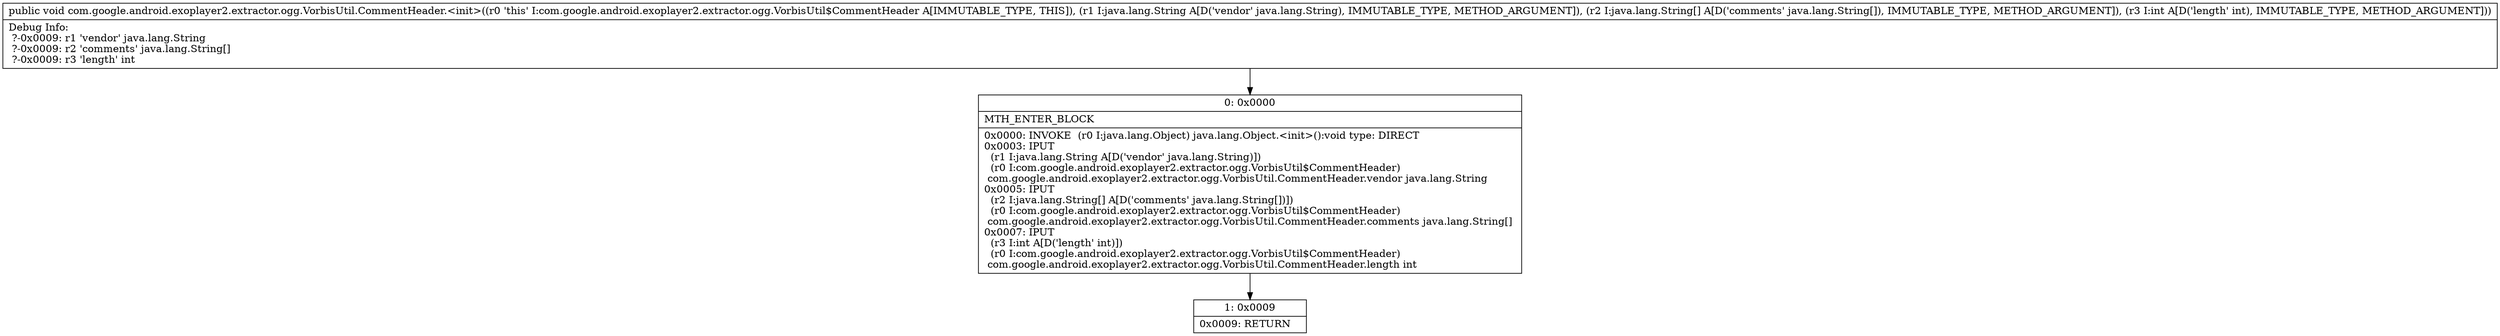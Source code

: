digraph "CFG forcom.google.android.exoplayer2.extractor.ogg.VorbisUtil.CommentHeader.\<init\>(Ljava\/lang\/String;[Ljava\/lang\/String;I)V" {
Node_0 [shape=record,label="{0\:\ 0x0000|MTH_ENTER_BLOCK\l|0x0000: INVOKE  (r0 I:java.lang.Object) java.lang.Object.\<init\>():void type: DIRECT \l0x0003: IPUT  \l  (r1 I:java.lang.String A[D('vendor' java.lang.String)])\l  (r0 I:com.google.android.exoplayer2.extractor.ogg.VorbisUtil$CommentHeader)\l com.google.android.exoplayer2.extractor.ogg.VorbisUtil.CommentHeader.vendor java.lang.String \l0x0005: IPUT  \l  (r2 I:java.lang.String[] A[D('comments' java.lang.String[])])\l  (r0 I:com.google.android.exoplayer2.extractor.ogg.VorbisUtil$CommentHeader)\l com.google.android.exoplayer2.extractor.ogg.VorbisUtil.CommentHeader.comments java.lang.String[] \l0x0007: IPUT  \l  (r3 I:int A[D('length' int)])\l  (r0 I:com.google.android.exoplayer2.extractor.ogg.VorbisUtil$CommentHeader)\l com.google.android.exoplayer2.extractor.ogg.VorbisUtil.CommentHeader.length int \l}"];
Node_1 [shape=record,label="{1\:\ 0x0009|0x0009: RETURN   \l}"];
MethodNode[shape=record,label="{public void com.google.android.exoplayer2.extractor.ogg.VorbisUtil.CommentHeader.\<init\>((r0 'this' I:com.google.android.exoplayer2.extractor.ogg.VorbisUtil$CommentHeader A[IMMUTABLE_TYPE, THIS]), (r1 I:java.lang.String A[D('vendor' java.lang.String), IMMUTABLE_TYPE, METHOD_ARGUMENT]), (r2 I:java.lang.String[] A[D('comments' java.lang.String[]), IMMUTABLE_TYPE, METHOD_ARGUMENT]), (r3 I:int A[D('length' int), IMMUTABLE_TYPE, METHOD_ARGUMENT]))  | Debug Info:\l  ?\-0x0009: r1 'vendor' java.lang.String\l  ?\-0x0009: r2 'comments' java.lang.String[]\l  ?\-0x0009: r3 'length' int\l}"];
MethodNode -> Node_0;
Node_0 -> Node_1;
}

